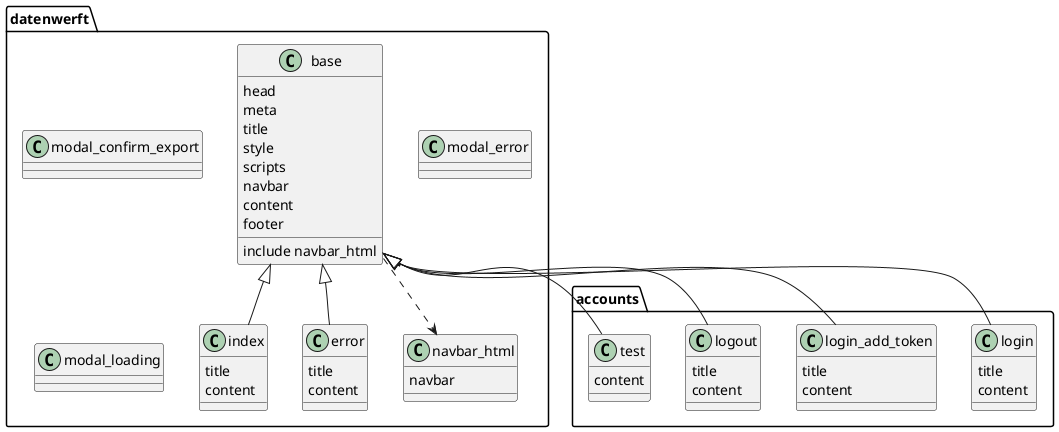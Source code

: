 @startuml
package datenwerft{
  class base {
    {field} head
    {field} meta
    {field} title
    {field} style
    {field} scripts
    {field} navbar
    {field} content
    {field} footer
    {method} include navbar_html
  }

  class navbar_html {
    {field} navbar
  }

  class index {
    {field} title
    {field} content
  }

  class error {
    {field} title
    {field} content
  }

  class modal_confirm_export {}
  class modal_error {}
  class modal_loading {}
}

package accounts {
  class login {
    {field} title
    {field} content
  }

  class login_add_token {
    {field} title
    {field} content
  }

  class logout {
    {field} title
    {field} content
  }

  class test {
    {field} content
  }
}


datenwerft.base ..> datenwerft.navbar_html
datenwerft.base <|-- datenwerft.index
datenwerft.base <|-- datenwerft.error

datenwerft.base <|-- accounts.login
datenwerft.base <|-- accounts.login_add_token
datenwerft.base <|-- accounts.logout
datenwerft.base <|-- accounts.test

@enduml